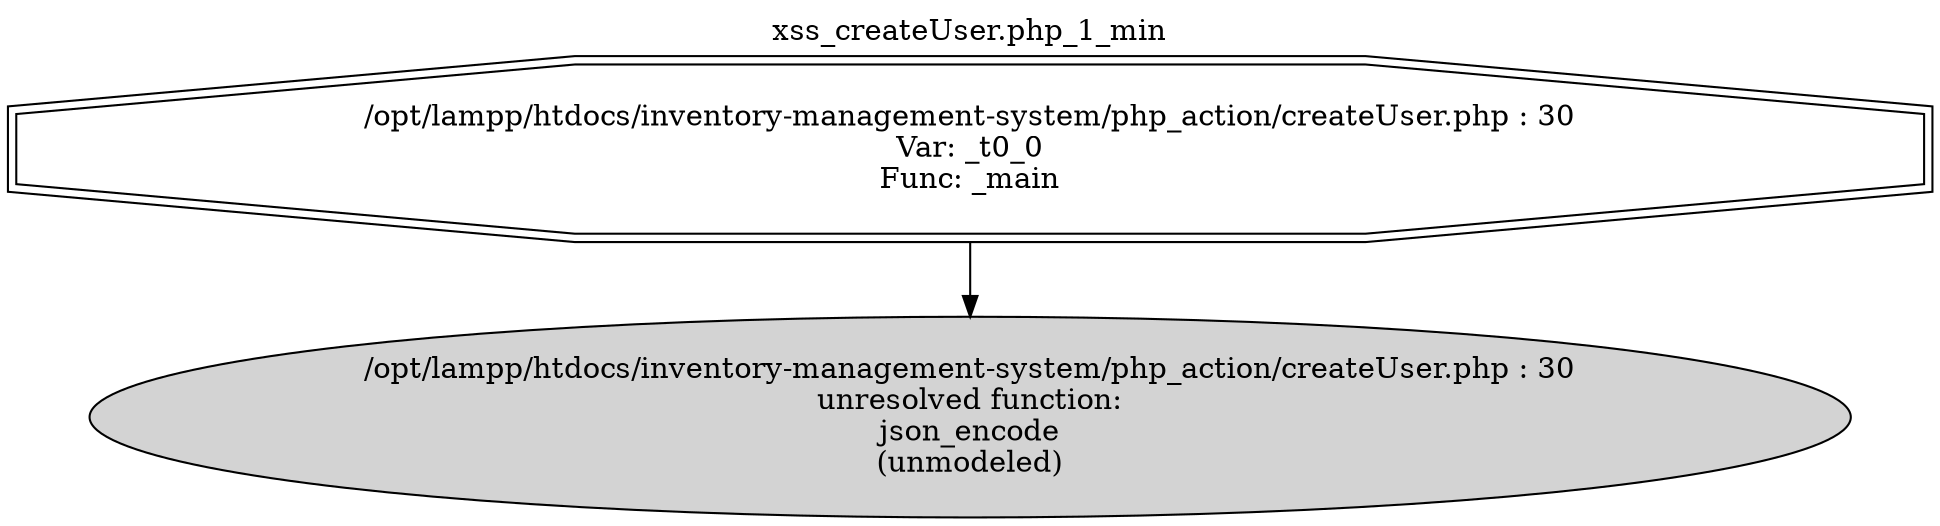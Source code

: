 digraph cfg {
  label="xss_createUser.php_1_min";
  labelloc=t;
  n1 [shape=doubleoctagon, label="/opt/lampp/htdocs/inventory-management-system/php_action/createUser.php : 30\nVar: _t0_0\nFunc: _main\n"];
  n2 [shape=ellipse, label="/opt/lampp/htdocs/inventory-management-system/php_action/createUser.php : 30\nunresolved function:\njson_encode\n(unmodeled)\n",style=filled];
  n1 -> n2;
}
